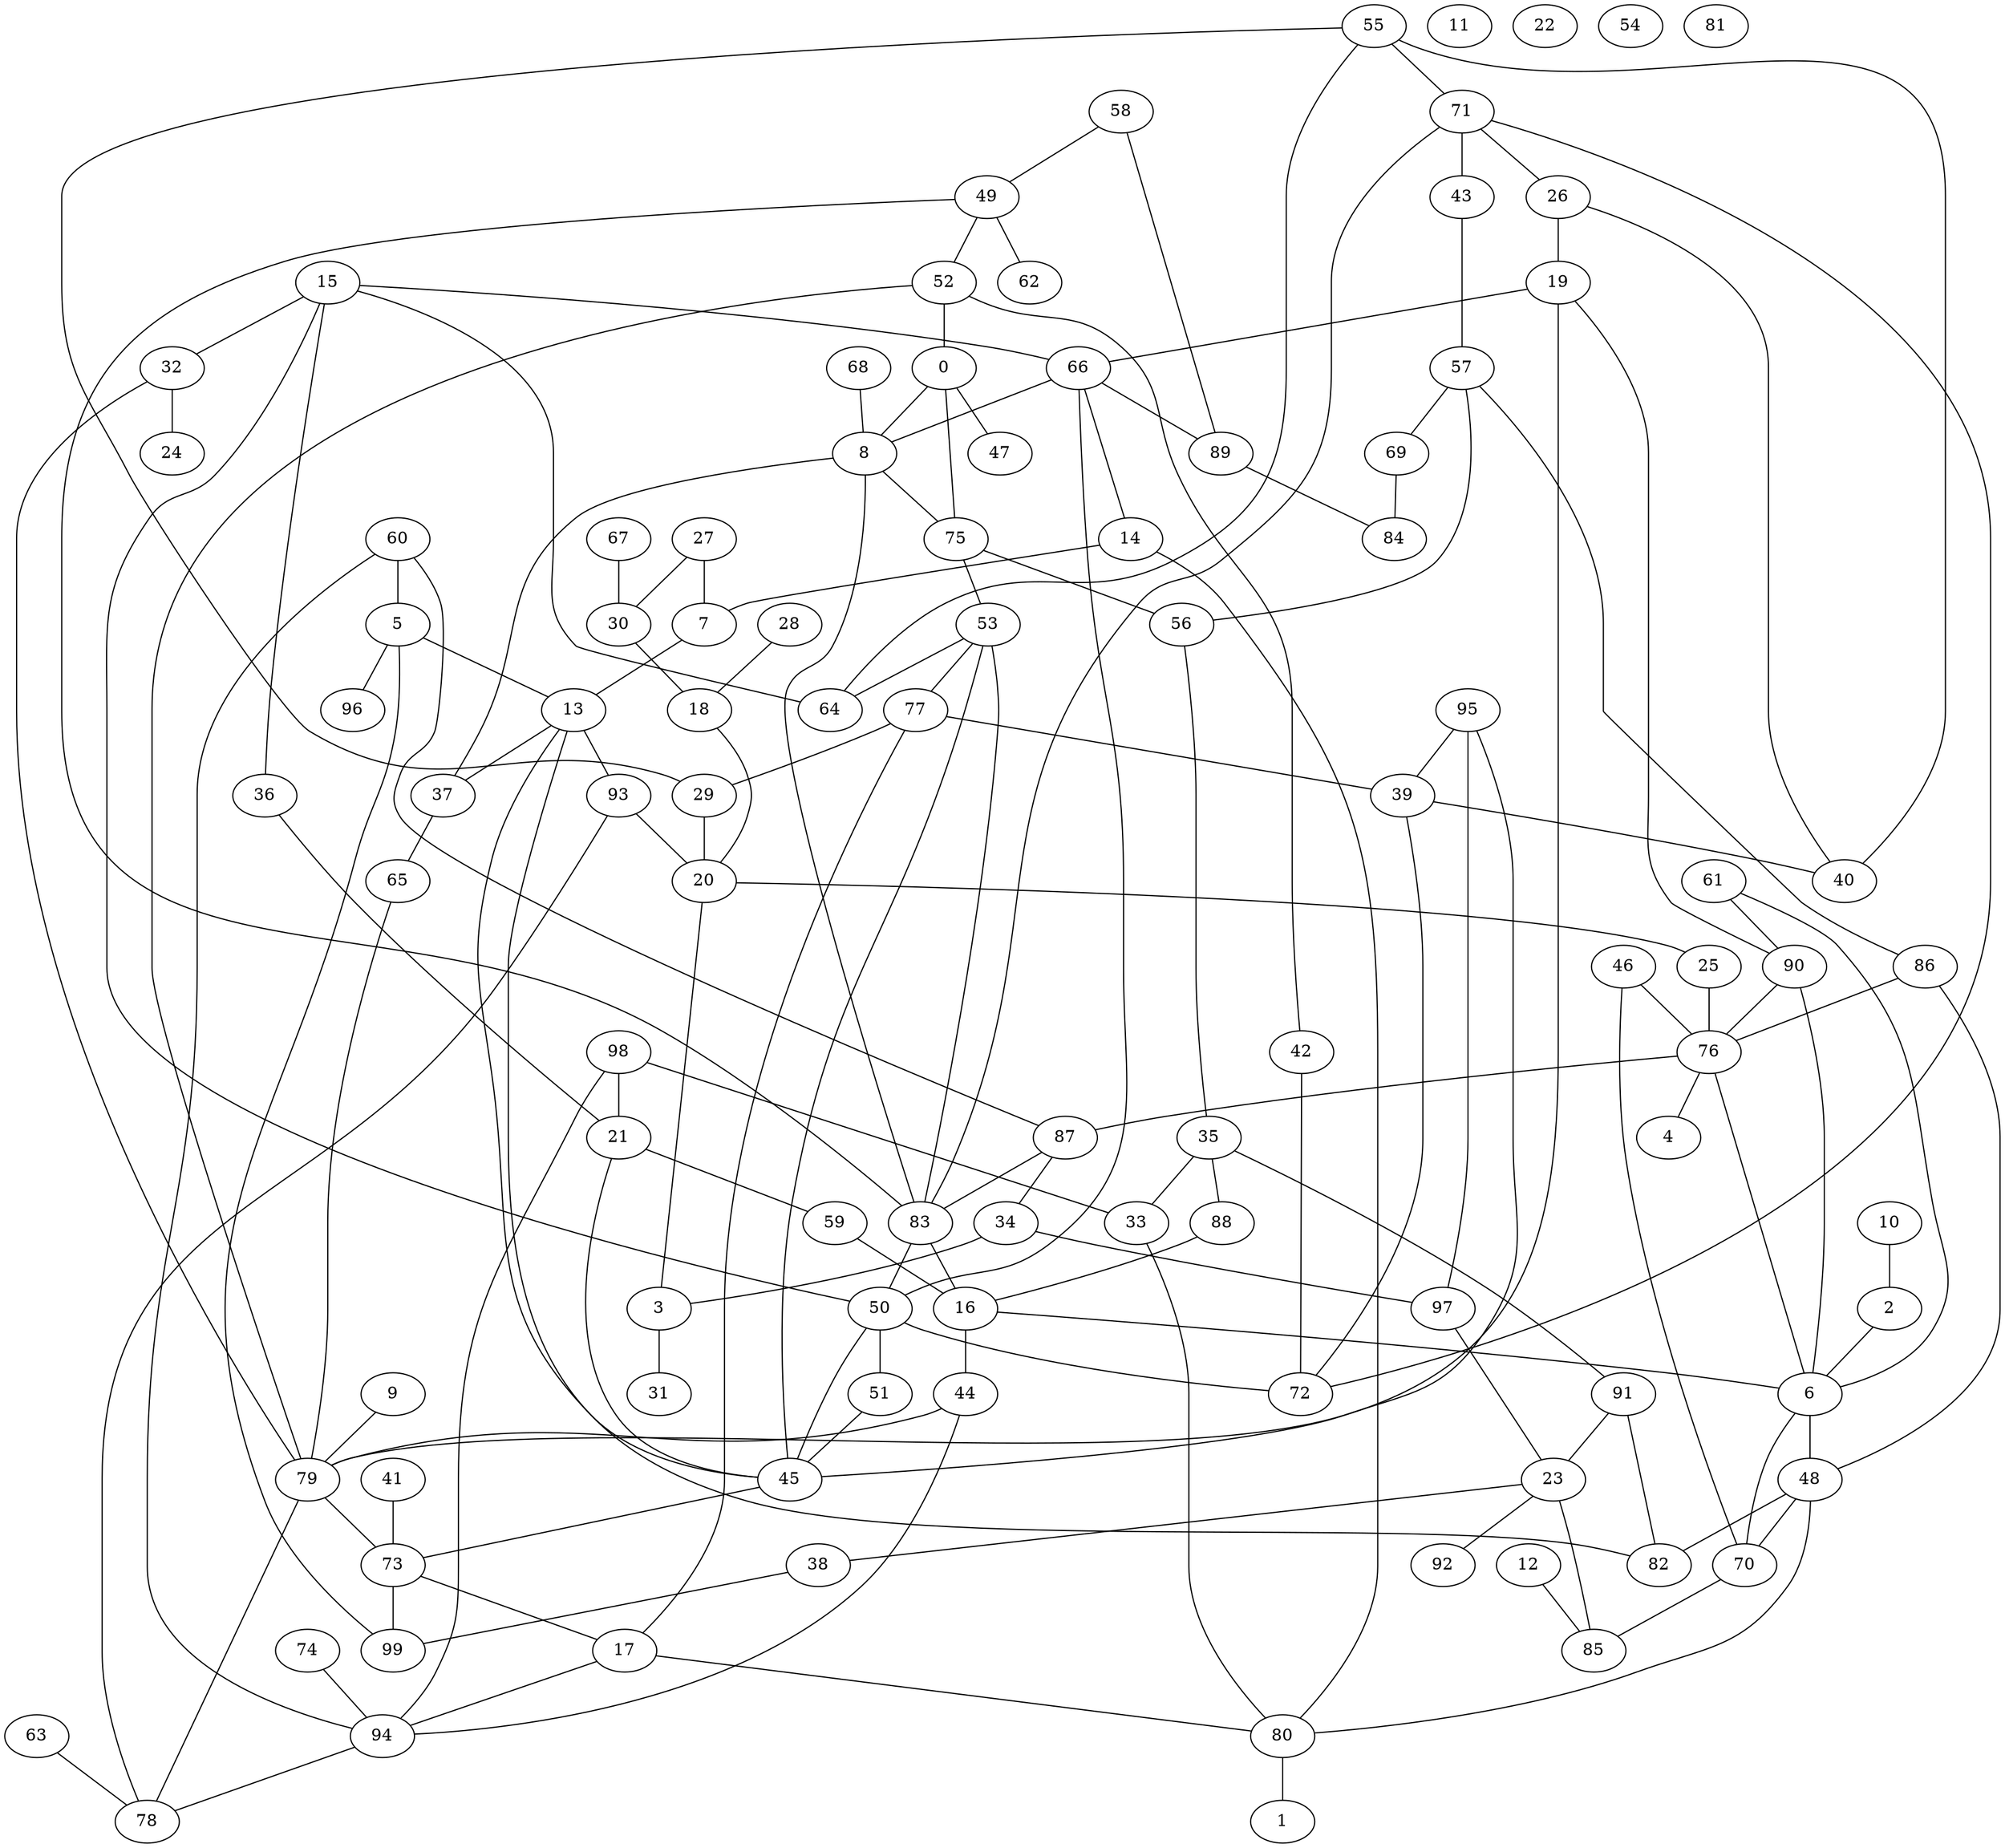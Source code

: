 graph grafoErdos_Renyi_100_155  {
0;
1;
2;
3;
4;
5;
6;
7;
8;
9;
10;
11;
12;
13;
14;
15;
16;
17;
18;
19;
20;
21;
22;
23;
24;
25;
26;
27;
28;
29;
30;
31;
32;
33;
34;
35;
36;
37;
38;
39;
40;
41;
42;
43;
44;
45;
46;
47;
48;
49;
50;
51;
52;
53;
54;
55;
56;
57;
58;
59;
60;
61;
62;
63;
64;
65;
66;
67;
68;
69;
70;
71;
72;
73;
74;
75;
76;
77;
78;
79;
80;
81;
82;
83;
84;
85;
86;
87;
88;
89;
90;
91;
92;
93;
94;
95;
96;
97;
98;
99;
37 -- 65;
58 -- 89;
15 -- 50;
19 -- 90;
55 -- 64;
77 -- 29;
3 -- 20;
55 -- 71;
21 -- 59;
6 -- 70;
19 -- 66;
35 -- 33;
70 -- 85;
73 -- 17;
66 -- 8;
57 -- 86;
25 -- 76;
65 -- 79;
98 -- 21;
93 -- 78;
75 -- 56;
18 -- 20;
48 -- 80;
83 -- 16;
13 -- 45;
34 -- 3;
5 -- 13;
27 -- 30;
45 -- 53;
78 -- 79;
14 -- 7;
75 -- 0;
15 -- 64;
67 -- 30;
43 -- 57;
38 -- 99;
86 -- 48;
60 -- 94;
8 -- 37;
17 -- 94;
30 -- 18;
95 -- 97;
66 -- 89;
23 -- 85;
5 -- 99;
46 -- 70;
2 -- 6;
16 -- 44;
71 -- 72;
13 -- 37;
75 -- 53;
14 -- 80;
71 -- 83;
74 -- 94;
9 -- 79;
77 -- 39;
58 -- 49;
39 -- 40;
34 -- 97;
35 -- 91;
94 -- 78;
27 -- 7;
53 -- 77;
66 -- 14;
76 -- 6;
53 -- 64;
91 -- 23;
90 -- 76;
8 -- 75;
90 -- 6;
50 -- 51;
71 -- 26;
53 -- 83;
33 -- 80;
7 -- 13;
39 -- 72;
76 -- 87;
19 -- 79;
13 -- 82;
55 -- 40;
36 -- 21;
71 -- 43;
52 -- 0;
44 -- 79;
83 -- 50;
93 -- 20;
77 -- 17;
95 -- 39;
61 -- 6;
21 -- 45;
52 -- 42;
23 -- 38;
48 -- 82;
56 -- 35;
79 -- 73;
97 -- 23;
89 -- 84;
41 -- 73;
8 -- 83;
66 -- 50;
73 -- 99;
42 -- 72;
28 -- 18;
68 -- 8;
86 -- 76;
3 -- 31;
49 -- 52;
48 -- 70;
57 -- 56;
32 -- 24;
0 -- 8;
15 -- 36;
17 -- 80;
45 -- 73;
87 -- 83;
20 -- 25;
80 -- 1;
69 -- 84;
87 -- 34;
44 -- 94;
57 -- 69;
15 -- 66;
98 -- 33;
55 -- 29;
98 -- 94;
60 -- 87;
50 -- 72;
13 -- 93;
5 -- 96;
0 -- 47;
50 -- 45;
26 -- 19;
32 -- 79;
60 -- 5;
10 -- 2;
15 -- 32;
12 -- 85;
52 -- 79;
23 -- 92;
49 -- 83;
95 -- 45;
16 -- 6;
61 -- 90;
59 -- 16;
46 -- 76;
6 -- 48;
91 -- 82;
88 -- 16;
29 -- 20;
76 -- 4;
35 -- 88;
26 -- 40;
51 -- 45;
63 -- 78;
49 -- 62;
}